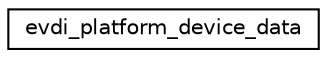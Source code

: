 digraph "圖形化之類別階層"
{
 // LATEX_PDF_SIZE
  edge [fontname="Helvetica",fontsize="10",labelfontname="Helvetica",labelfontsize="10"];
  node [fontname="Helvetica",fontsize="10",shape=record];
  rankdir="LR";
  Node0 [label="evdi_platform_device_data",height=0.2,width=0.4,color="black", fillcolor="white", style="filled",URL="$structevdi__platform__device__data.html",tooltip=" "];
}
